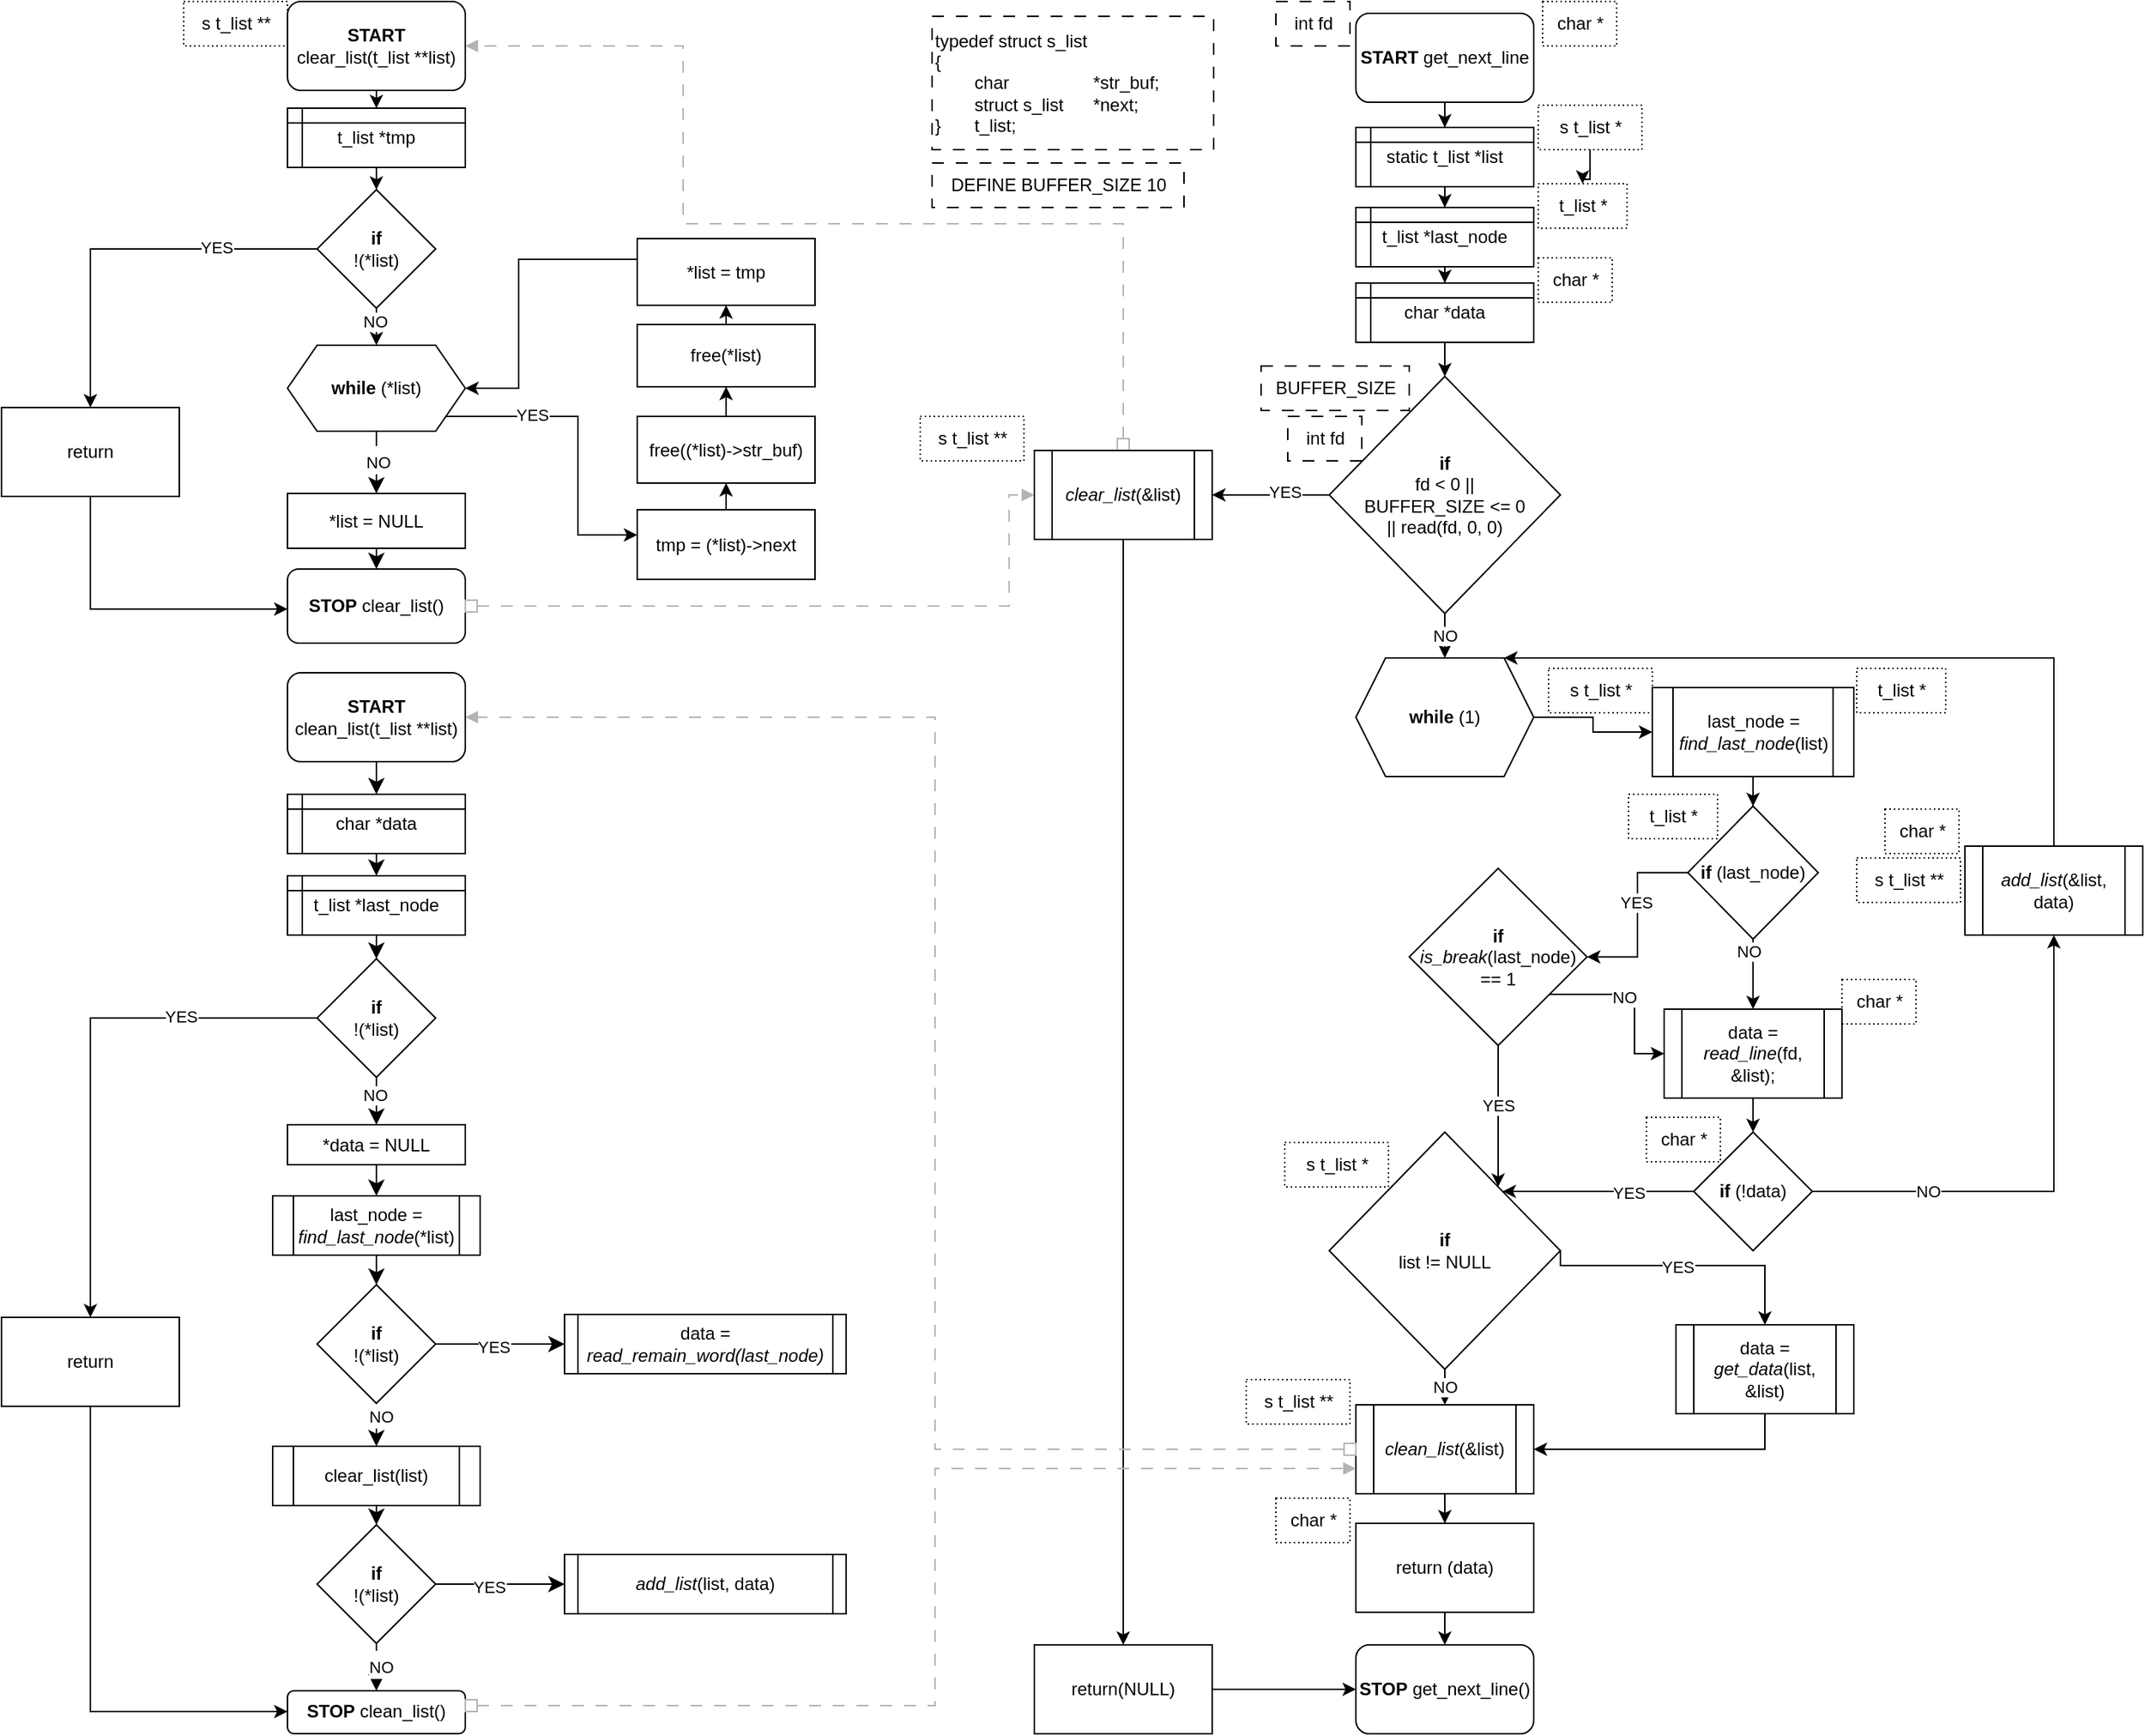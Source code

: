 <mxfile version="22.1.16" type="github">
  <diagram id="C5RBs43oDa-KdzZeNtuy" name="Page-1">
    <mxGraphModel dx="1547" dy="957" grid="1" gridSize="10" guides="1" tooltips="1" connect="1" arrows="1" fold="1" page="1" pageScale="1" pageWidth="827" pageHeight="1169" math="0" shadow="0">
      <root>
        <mxCell id="WIyWlLk6GJQsqaUBKTNV-0" />
        <mxCell id="WIyWlLk6GJQsqaUBKTNV-1" parent="WIyWlLk6GJQsqaUBKTNV-0" />
        <mxCell id="hBUY9OWEQW0w1tbR3MpV-15" style="edgeStyle=orthogonalEdgeStyle;rounded=0;orthogonalLoop=1;jettySize=auto;html=1;" parent="WIyWlLk6GJQsqaUBKTNV-1" source="hBUY9OWEQW0w1tbR3MpV-0" target="hBUY9OWEQW0w1tbR3MpV-2" edge="1">
          <mxGeometry relative="1" as="geometry" />
        </mxCell>
        <mxCell id="hBUY9OWEQW0w1tbR3MpV-0" value="&lt;b&gt;START&lt;/b&gt; get_next_line" style="rounded=1;whiteSpace=wrap;html=1;" parent="WIyWlLk6GJQsqaUBKTNV-1" vertex="1">
          <mxGeometry x="294" y="8" width="120" height="60" as="geometry" />
        </mxCell>
        <mxCell id="hBUY9OWEQW0w1tbR3MpV-1" value="int fd" style="text;html=1;align=center;verticalAlign=middle;resizable=0;points=[];autosize=1;strokeColor=default;fillColor=none;dashed=1;dashPattern=8 8;" parent="WIyWlLk6GJQsqaUBKTNV-1" vertex="1">
          <mxGeometry x="240" width="50" height="30" as="geometry" />
        </mxCell>
        <mxCell id="hBUY9OWEQW0w1tbR3MpV-16" style="edgeStyle=orthogonalEdgeStyle;rounded=0;orthogonalLoop=1;jettySize=auto;html=1;entryX=0.5;entryY=0;entryDx=0;entryDy=0;" parent="WIyWlLk6GJQsqaUBKTNV-1" source="hBUY9OWEQW0w1tbR3MpV-2" target="hBUY9OWEQW0w1tbR3MpV-3" edge="1">
          <mxGeometry relative="1" as="geometry" />
        </mxCell>
        <mxCell id="hBUY9OWEQW0w1tbR3MpV-2" value="static t_list *list" style="shape=internalStorage;whiteSpace=wrap;html=1;backgroundOutline=1;dx=10;dy=10;" parent="WIyWlLk6GJQsqaUBKTNV-1" vertex="1">
          <mxGeometry x="294" y="85" width="120" height="40" as="geometry" />
        </mxCell>
        <mxCell id="hBUY9OWEQW0w1tbR3MpV-17" style="edgeStyle=orthogonalEdgeStyle;rounded=0;orthogonalLoop=1;jettySize=auto;html=1;entryX=0.5;entryY=0;entryDx=0;entryDy=0;" parent="WIyWlLk6GJQsqaUBKTNV-1" source="hBUY9OWEQW0w1tbR3MpV-3" target="hBUY9OWEQW0w1tbR3MpV-4" edge="1">
          <mxGeometry relative="1" as="geometry" />
        </mxCell>
        <mxCell id="hBUY9OWEQW0w1tbR3MpV-3" value="t_list *last_node" style="shape=internalStorage;whiteSpace=wrap;html=1;backgroundOutline=1;dx=10;dy=10;" parent="WIyWlLk6GJQsqaUBKTNV-1" vertex="1">
          <mxGeometry x="294" y="139" width="120" height="40" as="geometry" />
        </mxCell>
        <mxCell id="hBUY9OWEQW0w1tbR3MpV-18" style="edgeStyle=orthogonalEdgeStyle;rounded=0;orthogonalLoop=1;jettySize=auto;html=1;entryX=0.5;entryY=0;entryDx=0;entryDy=0;" parent="WIyWlLk6GJQsqaUBKTNV-1" source="hBUY9OWEQW0w1tbR3MpV-4" target="hBUY9OWEQW0w1tbR3MpV-5" edge="1">
          <mxGeometry relative="1" as="geometry" />
        </mxCell>
        <mxCell id="hBUY9OWEQW0w1tbR3MpV-4" value="char *data" style="shape=internalStorage;whiteSpace=wrap;html=1;backgroundOutline=1;dx=10;dy=10;" parent="WIyWlLk6GJQsqaUBKTNV-1" vertex="1">
          <mxGeometry x="294" y="190" width="120" height="40" as="geometry" />
        </mxCell>
        <mxCell id="hBUY9OWEQW0w1tbR3MpV-8" value="" style="edgeStyle=orthogonalEdgeStyle;rounded=0;orthogonalLoop=1;jettySize=auto;html=1;" parent="WIyWlLk6GJQsqaUBKTNV-1" source="hBUY9OWEQW0w1tbR3MpV-5" target="hBUY9OWEQW0w1tbR3MpV-9" edge="1">
          <mxGeometry relative="1" as="geometry">
            <mxPoint x="178" y="333" as="targetPoint" />
          </mxGeometry>
        </mxCell>
        <mxCell id="hBUY9OWEQW0w1tbR3MpV-22" value="YES" style="edgeLabel;html=1;align=center;verticalAlign=middle;resizable=0;points=[];" parent="hBUY9OWEQW0w1tbR3MpV-8" vertex="1" connectable="0">
          <mxGeometry x="-0.226" y="-2" relative="1" as="geometry">
            <mxPoint as="offset" />
          </mxGeometry>
        </mxCell>
        <mxCell id="hBUY9OWEQW0w1tbR3MpV-20" value="NO" style="edgeStyle=orthogonalEdgeStyle;rounded=0;orthogonalLoop=1;jettySize=auto;html=1;" parent="WIyWlLk6GJQsqaUBKTNV-1" source="hBUY9OWEQW0w1tbR3MpV-5" target="hBUY9OWEQW0w1tbR3MpV-19" edge="1">
          <mxGeometry relative="1" as="geometry" />
        </mxCell>
        <mxCell id="hBUY9OWEQW0w1tbR3MpV-5" value="&lt;b&gt;if&lt;/b&gt;&lt;br&gt;fd &amp;lt; 0 || &lt;br&gt;BUFFER_SIZE &amp;lt;= 0 &lt;br&gt;|| read(fd, 0, 0)" style="rhombus;whiteSpace=wrap;html=1;" parent="WIyWlLk6GJQsqaUBKTNV-1" vertex="1">
          <mxGeometry x="276" y="253" width="156" height="160" as="geometry" />
        </mxCell>
        <mxCell id="hBUY9OWEQW0w1tbR3MpV-6" value="char *" style="text;html=1;align=center;verticalAlign=middle;resizable=0;points=[];autosize=1;strokeColor=default;fillColor=none;dashed=1;dashPattern=1 2;" parent="WIyWlLk6GJQsqaUBKTNV-1" vertex="1">
          <mxGeometry x="420" width="50" height="30" as="geometry" />
        </mxCell>
        <mxCell id="hBUY9OWEQW0w1tbR3MpV-12" value="" style="edgeStyle=orthogonalEdgeStyle;rounded=0;orthogonalLoop=1;jettySize=auto;html=1;" parent="WIyWlLk6GJQsqaUBKTNV-1" source="hBUY9OWEQW0w1tbR3MpV-9" target="hBUY9OWEQW0w1tbR3MpV-11" edge="1">
          <mxGeometry relative="1" as="geometry" />
        </mxCell>
        <mxCell id="hBUY9OWEQW0w1tbR3MpV-86" style="edgeStyle=orthogonalEdgeStyle;rounded=0;orthogonalLoop=1;jettySize=auto;html=1;dashed=1;dashPattern=8 8;strokeColor=#B3B3B3;endArrow=block;endFill=1;startArrow=box;startFill=0;" parent="WIyWlLk6GJQsqaUBKTNV-1" source="hBUY9OWEQW0w1tbR3MpV-9" target="hBUY9OWEQW0w1tbR3MpV-85" edge="1">
          <mxGeometry relative="1" as="geometry">
            <Array as="points">
              <mxPoint x="137" y="150" />
              <mxPoint x="-160" y="150" />
              <mxPoint x="-160" y="30" />
            </Array>
          </mxGeometry>
        </mxCell>
        <mxCell id="hBUY9OWEQW0w1tbR3MpV-9" value="&lt;i&gt;clear_list&lt;/i&gt;(&amp;amp;list)" style="shape=process;whiteSpace=wrap;html=1;backgroundOutline=1;" parent="WIyWlLk6GJQsqaUBKTNV-1" vertex="1">
          <mxGeometry x="77" y="303" width="120" height="60" as="geometry" />
        </mxCell>
        <mxCell id="hBUY9OWEQW0w1tbR3MpV-47" style="edgeStyle=orthogonalEdgeStyle;rounded=0;orthogonalLoop=1;jettySize=auto;html=1;" parent="WIyWlLk6GJQsqaUBKTNV-1" source="hBUY9OWEQW0w1tbR3MpV-11" target="hBUY9OWEQW0w1tbR3MpV-13" edge="1">
          <mxGeometry relative="1" as="geometry" />
        </mxCell>
        <mxCell id="hBUY9OWEQW0w1tbR3MpV-11" value="return(NULL)" style="whiteSpace=wrap;html=1;" parent="WIyWlLk6GJQsqaUBKTNV-1" vertex="1">
          <mxGeometry x="77" y="1109" width="120" height="60" as="geometry" />
        </mxCell>
        <mxCell id="hBUY9OWEQW0w1tbR3MpV-13" value="&lt;b&gt;STOP&lt;/b&gt; get_next_line()" style="rounded=1;whiteSpace=wrap;html=1;" parent="WIyWlLk6GJQsqaUBKTNV-1" vertex="1">
          <mxGeometry x="294" y="1109" width="120" height="60" as="geometry" />
        </mxCell>
        <mxCell id="hBUY9OWEQW0w1tbR3MpV-43" value="" style="edgeStyle=orthogonalEdgeStyle;rounded=0;orthogonalLoop=1;jettySize=auto;html=1;exitX=1;exitY=0.5;exitDx=0;exitDy=0;" parent="WIyWlLk6GJQsqaUBKTNV-1" source="hBUY9OWEQW0w1tbR3MpV-19" target="hBUY9OWEQW0w1tbR3MpV-42" edge="1">
          <mxGeometry relative="1" as="geometry">
            <mxPoint x="414" y="463" as="sourcePoint" />
          </mxGeometry>
        </mxCell>
        <mxCell id="hBUY9OWEQW0w1tbR3MpV-19" value="&lt;b&gt;while&lt;/b&gt; (1)" style="shape=hexagon;perimeter=hexagonPerimeter2;whiteSpace=wrap;html=1;fixedSize=1;" parent="WIyWlLk6GJQsqaUBKTNV-1" vertex="1">
          <mxGeometry x="294" y="443" width="120" height="80" as="geometry" />
        </mxCell>
        <mxCell id="hBUY9OWEQW0w1tbR3MpV-28" value="NO" style="edgeStyle=orthogonalEdgeStyle;rounded=0;orthogonalLoop=1;jettySize=auto;html=1;" parent="WIyWlLk6GJQsqaUBKTNV-1" source="hBUY9OWEQW0w1tbR3MpV-21" target="hBUY9OWEQW0w1tbR3MpV-27" edge="1">
          <mxGeometry relative="1" as="geometry" />
        </mxCell>
        <mxCell id="hBUY9OWEQW0w1tbR3MpV-39" value="" style="edgeStyle=orthogonalEdgeStyle;rounded=0;orthogonalLoop=1;jettySize=auto;html=1;entryX=0.5;entryY=0;entryDx=0;entryDy=0;exitX=1;exitY=0.5;exitDx=0;exitDy=0;" parent="WIyWlLk6GJQsqaUBKTNV-1" source="hBUY9OWEQW0w1tbR3MpV-21" target="hBUY9OWEQW0w1tbR3MpV-38" edge="1">
          <mxGeometry relative="1" as="geometry">
            <Array as="points">
              <mxPoint x="432" y="853" />
              <mxPoint x="570" y="853" />
            </Array>
          </mxGeometry>
        </mxCell>
        <mxCell id="hBUY9OWEQW0w1tbR3MpV-40" value="YES" style="edgeLabel;html=1;align=center;verticalAlign=middle;resizable=0;points=[];" parent="hBUY9OWEQW0w1tbR3MpV-39" vertex="1" connectable="0">
          <mxGeometry x="-0.061" relative="1" as="geometry">
            <mxPoint y="1" as="offset" />
          </mxGeometry>
        </mxCell>
        <mxCell id="hBUY9OWEQW0w1tbR3MpV-21" value="&lt;b&gt;if&lt;/b&gt;&lt;br&gt;list != NULL" style="rhombus;whiteSpace=wrap;html=1;" parent="WIyWlLk6GJQsqaUBKTNV-1" vertex="1">
          <mxGeometry x="276" y="763" width="156" height="160" as="geometry" />
        </mxCell>
        <mxCell id="hBUY9OWEQW0w1tbR3MpV-68" style="edgeStyle=orthogonalEdgeStyle;rounded=0;orthogonalLoop=1;jettySize=auto;html=1;" parent="WIyWlLk6GJQsqaUBKTNV-1" source="hBUY9OWEQW0w1tbR3MpV-27" target="hBUY9OWEQW0w1tbR3MpV-67" edge="1">
          <mxGeometry relative="1" as="geometry" />
        </mxCell>
        <mxCell id="hBUY9OWEQW0w1tbR3MpV-27" value="&lt;i&gt;clean_list&lt;/i&gt;(&amp;amp;list)" style="shape=process;whiteSpace=wrap;html=1;backgroundOutline=1;" parent="WIyWlLk6GJQsqaUBKTNV-1" vertex="1">
          <mxGeometry x="294" y="947" width="120" height="60" as="geometry" />
        </mxCell>
        <mxCell id="hBUY9OWEQW0w1tbR3MpV-33" value="" style="edgeStyle=orthogonalEdgeStyle;rounded=0;orthogonalLoop=1;jettySize=auto;html=1;" parent="WIyWlLk6GJQsqaUBKTNV-1" source="hBUY9OWEQW0w1tbR3MpV-31" target="hBUY9OWEQW0w1tbR3MpV-32" edge="1">
          <mxGeometry relative="1" as="geometry" />
        </mxCell>
        <mxCell id="hBUY9OWEQW0w1tbR3MpV-31" value="s t_list *" style="text;html=1;align=center;verticalAlign=middle;resizable=0;points=[];autosize=1;strokeColor=default;fillColor=none;dashed=1;dashPattern=1 2;" parent="WIyWlLk6GJQsqaUBKTNV-1" vertex="1">
          <mxGeometry x="417" y="70" width="70" height="30" as="geometry" />
        </mxCell>
        <mxCell id="hBUY9OWEQW0w1tbR3MpV-32" value="t_list *" style="text;html=1;align=center;verticalAlign=middle;resizable=0;points=[];autosize=1;strokeColor=default;fillColor=none;dashed=1;dashPattern=1 2;" parent="WIyWlLk6GJQsqaUBKTNV-1" vertex="1">
          <mxGeometry x="417" y="123" width="60" height="30" as="geometry" />
        </mxCell>
        <mxCell id="hBUY9OWEQW0w1tbR3MpV-34" value="char *" style="text;html=1;align=center;verticalAlign=middle;resizable=0;points=[];autosize=1;strokeColor=default;fillColor=none;dashed=1;dashPattern=1 2;" parent="WIyWlLk6GJQsqaUBKTNV-1" vertex="1">
          <mxGeometry x="417" y="173" width="50" height="30" as="geometry" />
        </mxCell>
        <mxCell id="hBUY9OWEQW0w1tbR3MpV-35" value="&lt;div&gt;typedef struct s_list&lt;/div&gt;&lt;div&gt;&lt;span style=&quot;background-color: initial;&quot;&gt;{&lt;/span&gt;&lt;/div&gt;&lt;div&gt;&lt;span style=&quot;white-space: pre;&quot;&gt;&#x9;&lt;/span&gt;char&lt;span style=&quot;white-space: pre;&quot;&gt;&#x9;&lt;/span&gt;&lt;span style=&quot;white-space: pre;&quot;&gt;&#x9;&lt;/span&gt;&lt;span style=&quot;white-space: pre;&quot;&gt;&#x9;&lt;/span&gt;*str_buf;&lt;span style=&quot;&quot;&gt;&lt;span style=&quot;white-space: pre;&quot;&gt;&amp;nbsp;&amp;nbsp;&amp;nbsp;&amp;nbsp;&lt;/span&gt;&lt;/span&gt;&lt;span style=&quot;&quot;&gt;&lt;/span&gt;&lt;/div&gt;&lt;div&gt;&lt;span style=&quot;&quot;&gt;&lt;span style=&quot;white-space: pre;&quot;&gt;&#x9;&lt;/span&gt;struct s_list&lt;span style=&quot;&quot;&gt;&lt;span style=&quot;white-space: pre;&quot;&gt;&amp;nbsp;&amp;nbsp;&amp;nbsp;&amp;nbsp;&lt;span style=&quot;white-space: pre;&quot;&gt;&#x9;&lt;/span&gt;&lt;/span&gt;&lt;/span&gt;*next;&lt;/span&gt;&lt;/div&gt;&lt;div&gt;}&lt;span style=&quot;white-space: pre;&quot;&gt;&#x9;&lt;/span&gt;t_list;&lt;/div&gt;" style="text;html=1;align=left;verticalAlign=middle;resizable=0;points=[];autosize=1;strokeColor=default;fillColor=none;dashed=1;dashPattern=8 8;" parent="WIyWlLk6GJQsqaUBKTNV-1" vertex="1">
          <mxGeometry x="8" y="10" width="190" height="90" as="geometry" />
        </mxCell>
        <mxCell id="hBUY9OWEQW0w1tbR3MpV-41" style="edgeStyle=orthogonalEdgeStyle;rounded=0;orthogonalLoop=1;jettySize=auto;html=1;entryX=1;entryY=0.5;entryDx=0;entryDy=0;" parent="WIyWlLk6GJQsqaUBKTNV-1" source="hBUY9OWEQW0w1tbR3MpV-38" target="hBUY9OWEQW0w1tbR3MpV-27" edge="1">
          <mxGeometry relative="1" as="geometry">
            <Array as="points">
              <mxPoint x="570" y="977" />
            </Array>
          </mxGeometry>
        </mxCell>
        <mxCell id="hBUY9OWEQW0w1tbR3MpV-38" value="data = &lt;i&gt;get_data&lt;/i&gt;(list, &amp;amp;list)" style="shape=process;whiteSpace=wrap;html=1;backgroundOutline=1;" parent="WIyWlLk6GJQsqaUBKTNV-1" vertex="1">
          <mxGeometry x="510" y="893" width="120" height="60" as="geometry" />
        </mxCell>
        <mxCell id="hBUY9OWEQW0w1tbR3MpV-45" value="" style="edgeStyle=orthogonalEdgeStyle;rounded=0;orthogonalLoop=1;jettySize=auto;html=1;" parent="WIyWlLk6GJQsqaUBKTNV-1" source="hBUY9OWEQW0w1tbR3MpV-42" target="hBUY9OWEQW0w1tbR3MpV-44" edge="1">
          <mxGeometry relative="1" as="geometry" />
        </mxCell>
        <mxCell id="hBUY9OWEQW0w1tbR3MpV-42" value="last_node = &lt;i&gt;find_last_node&lt;/i&gt;(list)" style="shape=process;whiteSpace=wrap;html=1;backgroundOutline=1;" parent="WIyWlLk6GJQsqaUBKTNV-1" vertex="1">
          <mxGeometry x="494" y="463" width="136" height="60" as="geometry" />
        </mxCell>
        <mxCell id="hBUY9OWEQW0w1tbR3MpV-49" value="" style="edgeStyle=orthogonalEdgeStyle;rounded=0;orthogonalLoop=1;jettySize=auto;html=1;" parent="WIyWlLk6GJQsqaUBKTNV-1" source="hBUY9OWEQW0w1tbR3MpV-44" target="hBUY9OWEQW0w1tbR3MpV-48" edge="1">
          <mxGeometry relative="1" as="geometry" />
        </mxCell>
        <mxCell id="hBUY9OWEQW0w1tbR3MpV-50" value="NO" style="edgeLabel;html=1;align=center;verticalAlign=middle;resizable=0;points=[];" parent="hBUY9OWEQW0w1tbR3MpV-49" vertex="1" connectable="0">
          <mxGeometry x="-0.66" y="-3" relative="1" as="geometry">
            <mxPoint as="offset" />
          </mxGeometry>
        </mxCell>
        <mxCell id="hBUY9OWEQW0w1tbR3MpV-52" value="" style="edgeStyle=orthogonalEdgeStyle;rounded=0;orthogonalLoop=1;jettySize=auto;html=1;" parent="WIyWlLk6GJQsqaUBKTNV-1" source="hBUY9OWEQW0w1tbR3MpV-44" target="hBUY9OWEQW0w1tbR3MpV-51" edge="1">
          <mxGeometry relative="1" as="geometry" />
        </mxCell>
        <mxCell id="hBUY9OWEQW0w1tbR3MpV-53" value="YES" style="edgeLabel;html=1;align=center;verticalAlign=middle;resizable=0;points=[];" parent="hBUY9OWEQW0w1tbR3MpV-52" vertex="1" connectable="0">
          <mxGeometry x="-0.15" y="-1" relative="1" as="geometry">
            <mxPoint y="1" as="offset" />
          </mxGeometry>
        </mxCell>
        <mxCell id="hBUY9OWEQW0w1tbR3MpV-44" value="&lt;b&gt;if&lt;/b&gt;&amp;nbsp;(last_node)" style="rhombus;whiteSpace=wrap;html=1;" parent="WIyWlLk6GJQsqaUBKTNV-1" vertex="1">
          <mxGeometry x="518" y="543" width="88" height="89.75" as="geometry" />
        </mxCell>
        <mxCell id="hBUY9OWEQW0w1tbR3MpV-55" value="" style="edgeStyle=orthogonalEdgeStyle;rounded=0;orthogonalLoop=1;jettySize=auto;html=1;" parent="WIyWlLk6GJQsqaUBKTNV-1" source="hBUY9OWEQW0w1tbR3MpV-48" target="hBUY9OWEQW0w1tbR3MpV-54" edge="1">
          <mxGeometry relative="1" as="geometry" />
        </mxCell>
        <mxCell id="hBUY9OWEQW0w1tbR3MpV-48" value="data = &lt;i&gt;read_line&lt;/i&gt;(fd, &amp;amp;list);" style="shape=process;whiteSpace=wrap;html=1;backgroundOutline=1;" parent="WIyWlLk6GJQsqaUBKTNV-1" vertex="1">
          <mxGeometry x="502" y="680" width="120" height="60" as="geometry" />
        </mxCell>
        <mxCell id="hBUY9OWEQW0w1tbR3MpV-61" style="edgeStyle=orthogonalEdgeStyle;rounded=0;orthogonalLoop=1;jettySize=auto;html=1;entryX=0;entryY=0.5;entryDx=0;entryDy=0;" parent="WIyWlLk6GJQsqaUBKTNV-1" source="hBUY9OWEQW0w1tbR3MpV-51" target="hBUY9OWEQW0w1tbR3MpV-48" edge="1">
          <mxGeometry relative="1" as="geometry">
            <Array as="points">
              <mxPoint x="482" y="670" />
              <mxPoint x="482" y="710" />
            </Array>
          </mxGeometry>
        </mxCell>
        <mxCell id="hBUY9OWEQW0w1tbR3MpV-62" value="NO" style="edgeLabel;html=1;align=center;verticalAlign=middle;resizable=0;points=[];" parent="hBUY9OWEQW0w1tbR3MpV-61" vertex="1" connectable="0">
          <mxGeometry x="-0.136" y="-1" relative="1" as="geometry">
            <mxPoint y="1" as="offset" />
          </mxGeometry>
        </mxCell>
        <mxCell id="hBUY9OWEQW0w1tbR3MpV-51" value="&lt;b&gt;if&lt;/b&gt;&lt;br&gt;&lt;i&gt;is_break&lt;/i&gt;(last_node) == 1" style="rhombus;whiteSpace=wrap;html=1;" parent="WIyWlLk6GJQsqaUBKTNV-1" vertex="1">
          <mxGeometry x="330" y="585" width="120" height="119.5" as="geometry" />
        </mxCell>
        <mxCell id="hBUY9OWEQW0w1tbR3MpV-64" value="" style="edgeStyle=orthogonalEdgeStyle;rounded=0;orthogonalLoop=1;jettySize=auto;html=1;" parent="WIyWlLk6GJQsqaUBKTNV-1" source="hBUY9OWEQW0w1tbR3MpV-54" target="hBUY9OWEQW0w1tbR3MpV-63" edge="1">
          <mxGeometry relative="1" as="geometry" />
        </mxCell>
        <mxCell id="hBUY9OWEQW0w1tbR3MpV-71" value="NO" style="edgeLabel;html=1;align=center;verticalAlign=middle;resizable=0;points=[];" parent="hBUY9OWEQW0w1tbR3MpV-64" vertex="1" connectable="0">
          <mxGeometry x="-0.537" y="1" relative="1" as="geometry">
            <mxPoint y="1" as="offset" />
          </mxGeometry>
        </mxCell>
        <mxCell id="hBUY9OWEQW0w1tbR3MpV-54" value="&lt;b&gt;if&lt;/b&gt;&amp;nbsp;(!data)" style="rhombus;whiteSpace=wrap;html=1;" parent="WIyWlLk6GJQsqaUBKTNV-1" vertex="1">
          <mxGeometry x="522" y="763" width="80" height="80" as="geometry" />
        </mxCell>
        <mxCell id="hBUY9OWEQW0w1tbR3MpV-57" style="edgeStyle=orthogonalEdgeStyle;rounded=0;orthogonalLoop=1;jettySize=auto;html=1;entryX=1;entryY=0;entryDx=0;entryDy=0;" parent="WIyWlLk6GJQsqaUBKTNV-1" source="hBUY9OWEQW0w1tbR3MpV-54" target="hBUY9OWEQW0w1tbR3MpV-21" edge="1">
          <mxGeometry relative="1" as="geometry">
            <mxPoint x="383.952" y="814.52" as="targetPoint" />
          </mxGeometry>
        </mxCell>
        <mxCell id="hBUY9OWEQW0w1tbR3MpV-58" value="YES" style="edgeLabel;html=1;align=center;verticalAlign=middle;resizable=0;points=[];" parent="hBUY9OWEQW0w1tbR3MpV-57" vertex="1" connectable="0">
          <mxGeometry x="-0.319" y="1" relative="1" as="geometry">
            <mxPoint as="offset" />
          </mxGeometry>
        </mxCell>
        <mxCell id="hBUY9OWEQW0w1tbR3MpV-59" style="edgeStyle=orthogonalEdgeStyle;rounded=0;orthogonalLoop=1;jettySize=auto;html=1;" parent="WIyWlLk6GJQsqaUBKTNV-1" source="hBUY9OWEQW0w1tbR3MpV-51" target="hBUY9OWEQW0w1tbR3MpV-21" edge="1">
          <mxGeometry relative="1" as="geometry">
            <mxPoint x="380" y="809.667" as="targetPoint" />
            <Array as="points">
              <mxPoint x="380" y="660" />
              <mxPoint x="380" y="660" />
            </Array>
          </mxGeometry>
        </mxCell>
        <mxCell id="hBUY9OWEQW0w1tbR3MpV-60" value="YES" style="edgeLabel;html=1;align=center;verticalAlign=middle;resizable=0;points=[];" parent="hBUY9OWEQW0w1tbR3MpV-59" vertex="1" connectable="0">
          <mxGeometry x="-0.164" relative="1" as="geometry">
            <mxPoint as="offset" />
          </mxGeometry>
        </mxCell>
        <mxCell id="hBUY9OWEQW0w1tbR3MpV-65" style="edgeStyle=orthogonalEdgeStyle;rounded=0;orthogonalLoop=1;jettySize=auto;html=1;" parent="WIyWlLk6GJQsqaUBKTNV-1" target="hBUY9OWEQW0w1tbR3MpV-19" edge="1">
          <mxGeometry relative="1" as="geometry">
            <mxPoint x="765" y="570" as="sourcePoint" />
            <mxPoint x="399" y="443" as="targetPoint" />
            <Array as="points">
              <mxPoint x="765" y="443" />
            </Array>
          </mxGeometry>
        </mxCell>
        <mxCell id="hBUY9OWEQW0w1tbR3MpV-63" value="&lt;i&gt;add_list&lt;/i&gt;(&amp;amp;list, data)" style="shape=process;whiteSpace=wrap;html=1;backgroundOutline=1;" parent="WIyWlLk6GJQsqaUBKTNV-1" vertex="1">
          <mxGeometry x="705" y="570" width="120" height="60" as="geometry" />
        </mxCell>
        <mxCell id="hBUY9OWEQW0w1tbR3MpV-66" value="DEFINE BUFFER_SIZE 10" style="text;html=1;align=center;verticalAlign=middle;resizable=0;points=[];autosize=1;strokeColor=default;fillColor=none;dashed=1;dashPattern=8 8;" parent="WIyWlLk6GJQsqaUBKTNV-1" vertex="1">
          <mxGeometry x="8" y="109" width="170" height="30" as="geometry" />
        </mxCell>
        <mxCell id="hBUY9OWEQW0w1tbR3MpV-70" style="edgeStyle=orthogonalEdgeStyle;rounded=0;orthogonalLoop=1;jettySize=auto;html=1;entryX=0.5;entryY=0;entryDx=0;entryDy=0;" parent="WIyWlLk6GJQsqaUBKTNV-1" source="hBUY9OWEQW0w1tbR3MpV-67" target="hBUY9OWEQW0w1tbR3MpV-13" edge="1">
          <mxGeometry relative="1" as="geometry" />
        </mxCell>
        <mxCell id="hBUY9OWEQW0w1tbR3MpV-67" value="return (data)" style="rounded=0;whiteSpace=wrap;html=1;" parent="WIyWlLk6GJQsqaUBKTNV-1" vertex="1">
          <mxGeometry x="294" y="1027" width="120" height="60" as="geometry" />
        </mxCell>
        <mxCell id="hBUY9OWEQW0w1tbR3MpV-72" value="s t_list **" style="text;html=1;align=center;verticalAlign=middle;resizable=0;points=[];autosize=1;strokeColor=default;fillColor=none;dashed=1;dashPattern=1 2;" parent="WIyWlLk6GJQsqaUBKTNV-1" vertex="1">
          <mxGeometry y="280" width="70" height="30" as="geometry" />
        </mxCell>
        <mxCell id="hBUY9OWEQW0w1tbR3MpV-73" value="int fd" style="text;html=1;align=center;verticalAlign=middle;resizable=0;points=[];autosize=1;strokeColor=default;fillColor=none;dashed=1;dashPattern=8 8;" parent="WIyWlLk6GJQsqaUBKTNV-1" vertex="1">
          <mxGeometry x="248" y="280" width="50" height="30" as="geometry" />
        </mxCell>
        <mxCell id="hBUY9OWEQW0w1tbR3MpV-74" value="BUFFER_SIZE" style="text;html=1;align=center;verticalAlign=middle;resizable=0;points=[];autosize=1;strokeColor=default;fillColor=none;dashed=1;dashPattern=8 8;" parent="WIyWlLk6GJQsqaUBKTNV-1" vertex="1">
          <mxGeometry x="230" y="246" width="100" height="30" as="geometry" />
        </mxCell>
        <mxCell id="hBUY9OWEQW0w1tbR3MpV-75" value="s t_list **" style="text;html=1;align=center;verticalAlign=middle;resizable=0;points=[];autosize=1;strokeColor=default;fillColor=none;dashed=1;dashPattern=1 2;" parent="WIyWlLk6GJQsqaUBKTNV-1" vertex="1">
          <mxGeometry x="220" y="930" width="70" height="30" as="geometry" />
        </mxCell>
        <mxCell id="hBUY9OWEQW0w1tbR3MpV-76" value="char *" style="text;html=1;align=center;verticalAlign=middle;resizable=0;points=[];autosize=1;strokeColor=default;fillColor=none;dashed=1;dashPattern=1 2;" parent="WIyWlLk6GJQsqaUBKTNV-1" vertex="1">
          <mxGeometry x="240" y="1010" width="50" height="30" as="geometry" />
        </mxCell>
        <mxCell id="hBUY9OWEQW0w1tbR3MpV-77" value="s t_list *" style="text;html=1;align=center;verticalAlign=middle;resizable=0;points=[];autosize=1;strokeColor=default;fillColor=none;dashed=1;dashPattern=1 2;" parent="WIyWlLk6GJQsqaUBKTNV-1" vertex="1">
          <mxGeometry x="246" y="770" width="70" height="30" as="geometry" />
        </mxCell>
        <mxCell id="hBUY9OWEQW0w1tbR3MpV-78" value="s t_list *" style="text;html=1;align=center;verticalAlign=middle;resizable=0;points=[];autosize=1;strokeColor=default;fillColor=none;dashed=1;dashPattern=1 2;" parent="WIyWlLk6GJQsqaUBKTNV-1" vertex="1">
          <mxGeometry x="424" y="450" width="70" height="30" as="geometry" />
        </mxCell>
        <mxCell id="hBUY9OWEQW0w1tbR3MpV-79" value="t_list *" style="text;html=1;align=center;verticalAlign=middle;resizable=0;points=[];autosize=1;strokeColor=default;fillColor=none;dashed=1;dashPattern=1 2;" parent="WIyWlLk6GJQsqaUBKTNV-1" vertex="1">
          <mxGeometry x="632" y="450" width="60" height="30" as="geometry" />
        </mxCell>
        <mxCell id="hBUY9OWEQW0w1tbR3MpV-80" value="t_list *" style="text;html=1;align=center;verticalAlign=middle;resizable=0;points=[];autosize=1;strokeColor=default;fillColor=none;dashed=1;dashPattern=1 2;" parent="WIyWlLk6GJQsqaUBKTNV-1" vertex="1">
          <mxGeometry x="478" y="535" width="60" height="30" as="geometry" />
        </mxCell>
        <mxCell id="hBUY9OWEQW0w1tbR3MpV-81" value="char *" style="text;html=1;align=center;verticalAlign=middle;resizable=0;points=[];autosize=1;strokeColor=default;fillColor=none;dashed=1;dashPattern=1 2;" parent="WIyWlLk6GJQsqaUBKTNV-1" vertex="1">
          <mxGeometry x="490" y="753" width="50" height="30" as="geometry" />
        </mxCell>
        <mxCell id="hBUY9OWEQW0w1tbR3MpV-82" value="char *" style="text;html=1;align=center;verticalAlign=middle;resizable=0;points=[];autosize=1;strokeColor=default;fillColor=none;dashed=1;dashPattern=1 2;" parent="WIyWlLk6GJQsqaUBKTNV-1" vertex="1">
          <mxGeometry x="622" y="660" width="50" height="30" as="geometry" />
        </mxCell>
        <mxCell id="hBUY9OWEQW0w1tbR3MpV-83" value="char *" style="text;html=1;align=center;verticalAlign=middle;resizable=0;points=[];autosize=1;strokeColor=default;fillColor=none;dashed=1;dashPattern=1 2;" parent="WIyWlLk6GJQsqaUBKTNV-1" vertex="1">
          <mxGeometry x="651" y="545" width="50" height="30" as="geometry" />
        </mxCell>
        <mxCell id="hBUY9OWEQW0w1tbR3MpV-84" value="s t_list **" style="text;html=1;align=center;verticalAlign=middle;resizable=0;points=[];autosize=1;strokeColor=default;fillColor=none;dashed=1;dashPattern=1 2;" parent="WIyWlLk6GJQsqaUBKTNV-1" vertex="1">
          <mxGeometry x="632" y="578" width="70" height="30" as="geometry" />
        </mxCell>
        <mxCell id="hBUY9OWEQW0w1tbR3MpV-89" style="edgeStyle=orthogonalEdgeStyle;rounded=0;orthogonalLoop=1;jettySize=auto;html=1;" parent="WIyWlLk6GJQsqaUBKTNV-1" source="hBUY9OWEQW0w1tbR3MpV-85" target="hBUY9OWEQW0w1tbR3MpV-88" edge="1">
          <mxGeometry relative="1" as="geometry" />
        </mxCell>
        <mxCell id="hBUY9OWEQW0w1tbR3MpV-85" value="&lt;b&gt;START&lt;/b&gt; clear_list(t_list **list)" style="rounded=1;whiteSpace=wrap;html=1;" parent="WIyWlLk6GJQsqaUBKTNV-1" vertex="1">
          <mxGeometry x="-427" width="120" height="60" as="geometry" />
        </mxCell>
        <mxCell id="hBUY9OWEQW0w1tbR3MpV-87" value="s t_list **" style="text;html=1;align=center;verticalAlign=middle;resizable=0;points=[];autosize=1;strokeColor=default;fillColor=none;dashed=1;dashPattern=1 2;" parent="WIyWlLk6GJQsqaUBKTNV-1" vertex="1">
          <mxGeometry x="-497" width="70" height="30" as="geometry" />
        </mxCell>
        <mxCell id="hBUY9OWEQW0w1tbR3MpV-97" style="edgeStyle=orthogonalEdgeStyle;rounded=0;orthogonalLoop=1;jettySize=auto;html=1;" parent="WIyWlLk6GJQsqaUBKTNV-1" source="hBUY9OWEQW0w1tbR3MpV-88" target="hBUY9OWEQW0w1tbR3MpV-90" edge="1">
          <mxGeometry relative="1" as="geometry" />
        </mxCell>
        <mxCell id="hBUY9OWEQW0w1tbR3MpV-88" value="t_list *tmp" style="shape=internalStorage;whiteSpace=wrap;html=1;backgroundOutline=1;dx=10;dy=10;" parent="WIyWlLk6GJQsqaUBKTNV-1" vertex="1">
          <mxGeometry x="-427" y="72" width="120" height="40" as="geometry" />
        </mxCell>
        <mxCell id="hBUY9OWEQW0w1tbR3MpV-92" style="edgeStyle=orthogonalEdgeStyle;rounded=0;orthogonalLoop=1;jettySize=auto;html=1;" parent="WIyWlLk6GJQsqaUBKTNV-1" source="hBUY9OWEQW0w1tbR3MpV-90" target="hBUY9OWEQW0w1tbR3MpV-93" edge="1">
          <mxGeometry relative="1" as="geometry">
            <mxPoint x="-527" y="169" as="targetPoint" />
          </mxGeometry>
        </mxCell>
        <mxCell id="hBUY9OWEQW0w1tbR3MpV-96" value="YES" style="edgeLabel;html=1;align=center;verticalAlign=middle;resizable=0;points=[];" parent="hBUY9OWEQW0w1tbR3MpV-92" vertex="1" connectable="0">
          <mxGeometry x="-0.478" y="-1" relative="1" as="geometry">
            <mxPoint as="offset" />
          </mxGeometry>
        </mxCell>
        <mxCell id="hBUY9OWEQW0w1tbR3MpV-99" style="edgeStyle=orthogonalEdgeStyle;rounded=0;orthogonalLoop=1;jettySize=auto;html=1;" parent="WIyWlLk6GJQsqaUBKTNV-1" source="hBUY9OWEQW0w1tbR3MpV-90" target="hBUY9OWEQW0w1tbR3MpV-98" edge="1">
          <mxGeometry relative="1" as="geometry" />
        </mxCell>
        <mxCell id="hBUY9OWEQW0w1tbR3MpV-115" value="NO" style="edgeLabel;html=1;align=center;verticalAlign=middle;resizable=0;points=[];" parent="hBUY9OWEQW0w1tbR3MpV-99" vertex="1" connectable="0">
          <mxGeometry x="0.415" y="-1" relative="1" as="geometry">
            <mxPoint as="offset" />
          </mxGeometry>
        </mxCell>
        <mxCell id="hBUY9OWEQW0w1tbR3MpV-90" value="&lt;b&gt;if&lt;/b&gt;&lt;br&gt;!(*list)" style="rhombus;whiteSpace=wrap;html=1;" parent="WIyWlLk6GJQsqaUBKTNV-1" vertex="1">
          <mxGeometry x="-407" y="127" width="80" height="80" as="geometry" />
        </mxCell>
        <mxCell id="hBUY9OWEQW0w1tbR3MpV-91" value="&lt;b&gt;STOP&lt;/b&gt;&amp;nbsp;clear_list()" style="rounded=1;whiteSpace=wrap;html=1;" parent="WIyWlLk6GJQsqaUBKTNV-1" vertex="1">
          <mxGeometry x="-427" y="383" width="120" height="50" as="geometry" />
        </mxCell>
        <mxCell id="hBUY9OWEQW0w1tbR3MpV-94" style="edgeStyle=orthogonalEdgeStyle;rounded=0;orthogonalLoop=1;jettySize=auto;html=1;" parent="WIyWlLk6GJQsqaUBKTNV-1" target="hBUY9OWEQW0w1tbR3MpV-91" edge="1">
          <mxGeometry relative="1" as="geometry">
            <mxPoint x="-560" y="306" as="sourcePoint" />
            <mxPoint x="-440" y="514" as="targetPoint" />
            <Array as="points">
              <mxPoint x="-560" y="410" />
            </Array>
          </mxGeometry>
        </mxCell>
        <mxCell id="hBUY9OWEQW0w1tbR3MpV-93" value="return" style="rounded=0;whiteSpace=wrap;html=1;" parent="WIyWlLk6GJQsqaUBKTNV-1" vertex="1">
          <mxGeometry x="-620" y="274" width="120" height="60" as="geometry" />
        </mxCell>
        <mxCell id="hBUY9OWEQW0w1tbR3MpV-95" style="edgeStyle=orthogonalEdgeStyle;rounded=0;orthogonalLoop=1;jettySize=auto;html=1;dashed=1;dashPattern=8 8;strokeColor=#B3B3B3;endArrow=block;endFill=1;startArrow=box;startFill=0;entryX=0;entryY=0.5;entryDx=0;entryDy=0;" parent="WIyWlLk6GJQsqaUBKTNV-1" source="hBUY9OWEQW0w1tbR3MpV-91" target="hBUY9OWEQW0w1tbR3MpV-9" edge="1">
          <mxGeometry relative="1" as="geometry">
            <mxPoint x="-307" y="479" as="sourcePoint" />
            <mxPoint x="77" y="319" as="targetPoint" />
            <Array as="points">
              <mxPoint x="60" y="408" />
              <mxPoint x="60" y="333" />
            </Array>
          </mxGeometry>
        </mxCell>
        <mxCell id="hBUY9OWEQW0w1tbR3MpV-106" value="" style="edgeStyle=orthogonalEdgeStyle;rounded=0;orthogonalLoop=1;jettySize=auto;html=1;" parent="WIyWlLk6GJQsqaUBKTNV-1" source="hBUY9OWEQW0w1tbR3MpV-98" target="hBUY9OWEQW0w1tbR3MpV-105" edge="1">
          <mxGeometry relative="1" as="geometry">
            <Array as="points">
              <mxPoint x="-231" y="280" />
              <mxPoint x="-231" y="360" />
            </Array>
            <mxPoint x="-367" y="264" as="sourcePoint" />
            <mxPoint x="-191" y="341" as="targetPoint" />
          </mxGeometry>
        </mxCell>
        <mxCell id="hBUY9OWEQW0w1tbR3MpV-107" value="YES" style="edgeLabel;html=1;align=center;verticalAlign=middle;resizable=0;points=[];" parent="hBUY9OWEQW0w1tbR3MpV-106" vertex="1" connectable="0">
          <mxGeometry x="-0.444" y="2" relative="1" as="geometry">
            <mxPoint y="1" as="offset" />
          </mxGeometry>
        </mxCell>
        <mxCell id="8XKk1QwSlwQ8x120zKjb-39" style="edgeStyle=none;curved=1;rounded=0;orthogonalLoop=1;jettySize=auto;html=1;fontSize=12;startSize=8;endSize=8;" edge="1" parent="WIyWlLk6GJQsqaUBKTNV-1" source="hBUY9OWEQW0w1tbR3MpV-98" target="hBUY9OWEQW0w1tbR3MpV-100">
          <mxGeometry relative="1" as="geometry" />
        </mxCell>
        <mxCell id="8XKk1QwSlwQ8x120zKjb-40" value="&lt;font style=&quot;font-size: 11px;&quot;&gt;NO&lt;/font&gt;" style="edgeLabel;html=1;align=center;verticalAlign=middle;resizable=0;points=[];fontSize=16;" vertex="1" connectable="0" parent="8XKk1QwSlwQ8x120zKjb-39">
          <mxGeometry x="-0.103" y="1" relative="1" as="geometry">
            <mxPoint as="offset" />
          </mxGeometry>
        </mxCell>
        <mxCell id="hBUY9OWEQW0w1tbR3MpV-98" value="&lt;b&gt;while&lt;/b&gt;&amp;nbsp;(*list)" style="shape=hexagon;perimeter=hexagonPerimeter2;whiteSpace=wrap;html=1;fixedSize=1;" parent="WIyWlLk6GJQsqaUBKTNV-1" vertex="1">
          <mxGeometry x="-427" y="232" width="120" height="58" as="geometry" />
        </mxCell>
        <mxCell id="8XKk1QwSlwQ8x120zKjb-41" style="edgeStyle=none;curved=1;rounded=0;orthogonalLoop=1;jettySize=auto;html=1;fontSize=12;startSize=8;endSize=8;" edge="1" parent="WIyWlLk6GJQsqaUBKTNV-1" source="hBUY9OWEQW0w1tbR3MpV-100" target="hBUY9OWEQW0w1tbR3MpV-91">
          <mxGeometry relative="1" as="geometry" />
        </mxCell>
        <mxCell id="hBUY9OWEQW0w1tbR3MpV-100" value="*list = NULL" style="rounded=0;whiteSpace=wrap;html=1;" parent="WIyWlLk6GJQsqaUBKTNV-1" vertex="1">
          <mxGeometry x="-427" y="332" width="120" height="37" as="geometry" />
        </mxCell>
        <mxCell id="hBUY9OWEQW0w1tbR3MpV-109" value="" style="edgeStyle=orthogonalEdgeStyle;rounded=0;orthogonalLoop=1;jettySize=auto;html=1;" parent="WIyWlLk6GJQsqaUBKTNV-1" source="hBUY9OWEQW0w1tbR3MpV-105" target="hBUY9OWEQW0w1tbR3MpV-108" edge="1">
          <mxGeometry relative="1" as="geometry" />
        </mxCell>
        <mxCell id="hBUY9OWEQW0w1tbR3MpV-105" value="tmp = (*list)-&amp;gt;next" style="whiteSpace=wrap;html=1;" parent="WIyWlLk6GJQsqaUBKTNV-1" vertex="1">
          <mxGeometry x="-191" y="343" width="120" height="47" as="geometry" />
        </mxCell>
        <mxCell id="hBUY9OWEQW0w1tbR3MpV-111" value="" style="edgeStyle=orthogonalEdgeStyle;rounded=0;orthogonalLoop=1;jettySize=auto;html=1;" parent="WIyWlLk6GJQsqaUBKTNV-1" source="hBUY9OWEQW0w1tbR3MpV-108" target="hBUY9OWEQW0w1tbR3MpV-110" edge="1">
          <mxGeometry relative="1" as="geometry" />
        </mxCell>
        <mxCell id="hBUY9OWEQW0w1tbR3MpV-108" value="free((*list)-&amp;gt;str_buf)" style="whiteSpace=wrap;html=1;" parent="WIyWlLk6GJQsqaUBKTNV-1" vertex="1">
          <mxGeometry x="-191" y="280" width="120" height="45" as="geometry" />
        </mxCell>
        <mxCell id="hBUY9OWEQW0w1tbR3MpV-113" value="" style="edgeStyle=orthogonalEdgeStyle;rounded=0;orthogonalLoop=1;jettySize=auto;html=1;" parent="WIyWlLk6GJQsqaUBKTNV-1" source="hBUY9OWEQW0w1tbR3MpV-110" target="hBUY9OWEQW0w1tbR3MpV-112" edge="1">
          <mxGeometry relative="1" as="geometry" />
        </mxCell>
        <mxCell id="hBUY9OWEQW0w1tbR3MpV-110" value="free(*list)" style="whiteSpace=wrap;html=1;" parent="WIyWlLk6GJQsqaUBKTNV-1" vertex="1">
          <mxGeometry x="-191" y="218" width="120" height="42" as="geometry" />
        </mxCell>
        <mxCell id="hBUY9OWEQW0w1tbR3MpV-114" style="edgeStyle=orthogonalEdgeStyle;rounded=0;orthogonalLoop=1;jettySize=auto;html=1;" parent="WIyWlLk6GJQsqaUBKTNV-1" source="hBUY9OWEQW0w1tbR3MpV-112" target="hBUY9OWEQW0w1tbR3MpV-98" edge="1">
          <mxGeometry relative="1" as="geometry">
            <Array as="points">
              <mxPoint x="-271" y="174" />
              <mxPoint x="-271" y="261" />
            </Array>
          </mxGeometry>
        </mxCell>
        <mxCell id="hBUY9OWEQW0w1tbR3MpV-112" value="*list = tmp" style="whiteSpace=wrap;html=1;" parent="WIyWlLk6GJQsqaUBKTNV-1" vertex="1">
          <mxGeometry x="-191" y="160" width="120" height="45" as="geometry" />
        </mxCell>
        <mxCell id="8XKk1QwSlwQ8x120zKjb-5" style="edgeStyle=none;curved=1;rounded=0;orthogonalLoop=1;jettySize=auto;html=1;fontSize=12;startSize=8;endSize=8;" edge="1" parent="WIyWlLk6GJQsqaUBKTNV-1" source="8XKk1QwSlwQ8x120zKjb-1" target="8XKk1QwSlwQ8x120zKjb-4">
          <mxGeometry relative="1" as="geometry" />
        </mxCell>
        <mxCell id="8XKk1QwSlwQ8x120zKjb-1" value="&lt;b&gt;START&lt;/b&gt; clean_list(t_list **list)" style="rounded=1;whiteSpace=wrap;html=1;" vertex="1" parent="WIyWlLk6GJQsqaUBKTNV-1">
          <mxGeometry x="-427" y="453" width="120" height="60" as="geometry" />
        </mxCell>
        <mxCell id="8XKk1QwSlwQ8x120zKjb-32" style="edgeStyle=none;curved=1;rounded=0;orthogonalLoop=1;jettySize=auto;html=1;fontSize=12;startSize=8;endSize=8;" edge="1" parent="WIyWlLk6GJQsqaUBKTNV-1" source="8XKk1QwSlwQ8x120zKjb-3" target="8XKk1QwSlwQ8x120zKjb-11">
          <mxGeometry relative="1" as="geometry" />
        </mxCell>
        <mxCell id="8XKk1QwSlwQ8x120zKjb-3" value="t_list *last_node" style="shape=internalStorage;whiteSpace=wrap;html=1;backgroundOutline=1;dx=10;dy=10;" vertex="1" parent="WIyWlLk6GJQsqaUBKTNV-1">
          <mxGeometry x="-427" y="590" width="120" height="40" as="geometry" />
        </mxCell>
        <mxCell id="8XKk1QwSlwQ8x120zKjb-6" style="edgeStyle=none;curved=1;rounded=0;orthogonalLoop=1;jettySize=auto;html=1;fontSize=12;startSize=8;endSize=8;" edge="1" parent="WIyWlLk6GJQsqaUBKTNV-1" source="8XKk1QwSlwQ8x120zKjb-4" target="8XKk1QwSlwQ8x120zKjb-3">
          <mxGeometry relative="1" as="geometry" />
        </mxCell>
        <mxCell id="8XKk1QwSlwQ8x120zKjb-4" value="char *data" style="shape=internalStorage;whiteSpace=wrap;html=1;backgroundOutline=1;dx=10;dy=10;" vertex="1" parent="WIyWlLk6GJQsqaUBKTNV-1">
          <mxGeometry x="-427" y="535" width="120" height="40" as="geometry" />
        </mxCell>
        <mxCell id="8XKk1QwSlwQ8x120zKjb-7" style="edgeStyle=orthogonalEdgeStyle;rounded=0;orthogonalLoop=1;jettySize=auto;html=1;" edge="1" source="8XKk1QwSlwQ8x120zKjb-11" parent="WIyWlLk6GJQsqaUBKTNV-1" target="8XKk1QwSlwQ8x120zKjb-19">
          <mxGeometry relative="1" as="geometry">
            <mxPoint x="-560" y="895" as="targetPoint" />
          </mxGeometry>
        </mxCell>
        <mxCell id="8XKk1QwSlwQ8x120zKjb-8" value="YES" style="edgeLabel;html=1;align=center;verticalAlign=middle;resizable=0;points=[];" vertex="1" connectable="0" parent="8XKk1QwSlwQ8x120zKjb-7">
          <mxGeometry x="-0.478" y="-1" relative="1" as="geometry">
            <mxPoint as="offset" />
          </mxGeometry>
        </mxCell>
        <mxCell id="8XKk1QwSlwQ8x120zKjb-30" style="edgeStyle=none;curved=1;rounded=0;orthogonalLoop=1;jettySize=auto;html=1;fontSize=12;startSize=8;endSize=8;" edge="1" parent="WIyWlLk6GJQsqaUBKTNV-1" source="8XKk1QwSlwQ8x120zKjb-11" target="8XKk1QwSlwQ8x120zKjb-20">
          <mxGeometry relative="1" as="geometry" />
        </mxCell>
        <mxCell id="8XKk1QwSlwQ8x120zKjb-31" value="NO" style="edgeLabel;html=1;align=center;verticalAlign=middle;resizable=0;points=[];fontSize=11;" vertex="1" connectable="0" parent="8XKk1QwSlwQ8x120zKjb-30">
          <mxGeometry x="-0.243" y="-1" relative="1" as="geometry">
            <mxPoint as="offset" />
          </mxGeometry>
        </mxCell>
        <mxCell id="8XKk1QwSlwQ8x120zKjb-11" value="&lt;b&gt;if&lt;/b&gt;&lt;br&gt;!(*list)" style="rhombus;whiteSpace=wrap;html=1;" vertex="1" parent="WIyWlLk6GJQsqaUBKTNV-1">
          <mxGeometry x="-407" y="646" width="80" height="80" as="geometry" />
        </mxCell>
        <mxCell id="8XKk1QwSlwQ8x120zKjb-12" value="&lt;b&gt;STOP&lt;/b&gt;&amp;nbsp;clean_list()" style="rounded=1;whiteSpace=wrap;html=1;" vertex="1" parent="WIyWlLk6GJQsqaUBKTNV-1">
          <mxGeometry x="-427" y="1140" width="120" height="28.88" as="geometry" />
        </mxCell>
        <mxCell id="8XKk1QwSlwQ8x120zKjb-13" style="edgeStyle=orthogonalEdgeStyle;rounded=0;orthogonalLoop=1;jettySize=auto;html=1;exitX=0.5;exitY=1;exitDx=0;exitDy=0;" edge="1" target="8XKk1QwSlwQ8x120zKjb-12" parent="WIyWlLk6GJQsqaUBKTNV-1" source="8XKk1QwSlwQ8x120zKjb-19">
          <mxGeometry relative="1" as="geometry">
            <mxPoint x="-564" y="947" as="sourcePoint" />
            <mxPoint x="-444" y="1155" as="targetPoint" />
            <Array as="points">
              <mxPoint x="-560" y="1154" />
            </Array>
          </mxGeometry>
        </mxCell>
        <mxCell id="8XKk1QwSlwQ8x120zKjb-19" value="return" style="rounded=0;whiteSpace=wrap;html=1;" vertex="1" parent="WIyWlLk6GJQsqaUBKTNV-1">
          <mxGeometry x="-620" y="888" width="120" height="60" as="geometry" />
        </mxCell>
        <mxCell id="8XKk1QwSlwQ8x120zKjb-35" style="edgeStyle=none;curved=1;rounded=0;orthogonalLoop=1;jettySize=auto;html=1;fontSize=12;startSize=8;endSize=8;" edge="1" parent="WIyWlLk6GJQsqaUBKTNV-1" source="8XKk1QwSlwQ8x120zKjb-20" target="8XKk1QwSlwQ8x120zKjb-34">
          <mxGeometry relative="1" as="geometry" />
        </mxCell>
        <mxCell id="8XKk1QwSlwQ8x120zKjb-20" value="*data = NULL" style="rounded=0;whiteSpace=wrap;html=1;" vertex="1" parent="WIyWlLk6GJQsqaUBKTNV-1">
          <mxGeometry x="-427" y="758" width="120" height="27" as="geometry" />
        </mxCell>
        <mxCell id="8XKk1QwSlwQ8x120zKjb-47" style="edgeStyle=none;curved=1;rounded=0;orthogonalLoop=1;jettySize=auto;html=1;fontSize=12;startSize=8;endSize=8;" edge="1" parent="WIyWlLk6GJQsqaUBKTNV-1" source="8XKk1QwSlwQ8x120zKjb-34" target="8XKk1QwSlwQ8x120zKjb-45">
          <mxGeometry relative="1" as="geometry" />
        </mxCell>
        <mxCell id="8XKk1QwSlwQ8x120zKjb-34" value="last_node = &lt;i&gt;find_last_node&lt;/i&gt;(*list)" style="shape=process;whiteSpace=wrap;html=1;backgroundOutline=1;" vertex="1" parent="WIyWlLk6GJQsqaUBKTNV-1">
          <mxGeometry x="-437" y="806" width="140" height="40" as="geometry" />
        </mxCell>
        <mxCell id="8XKk1QwSlwQ8x120zKjb-49" style="edgeStyle=none;curved=1;rounded=0;orthogonalLoop=1;jettySize=auto;html=1;fontSize=12;startSize=8;endSize=8;" edge="1" parent="WIyWlLk6GJQsqaUBKTNV-1" source="8XKk1QwSlwQ8x120zKjb-44" target="8XKk1QwSlwQ8x120zKjb-46">
          <mxGeometry relative="1" as="geometry" />
        </mxCell>
        <mxCell id="8XKk1QwSlwQ8x120zKjb-44" value="clear_list(list)" style="shape=process;whiteSpace=wrap;html=1;backgroundOutline=1;" vertex="1" parent="WIyWlLk6GJQsqaUBKTNV-1">
          <mxGeometry x="-437" y="975" width="140" height="40" as="geometry" />
        </mxCell>
        <mxCell id="8XKk1QwSlwQ8x120zKjb-48" style="edgeStyle=none;curved=1;rounded=0;orthogonalLoop=1;jettySize=auto;html=1;fontSize=12;startSize=8;endSize=8;" edge="1" parent="WIyWlLk6GJQsqaUBKTNV-1" source="8XKk1QwSlwQ8x120zKjb-45" target="8XKk1QwSlwQ8x120zKjb-44">
          <mxGeometry relative="1" as="geometry" />
        </mxCell>
        <mxCell id="8XKk1QwSlwQ8x120zKjb-59" value="&lt;font style=&quot;font-size: 11px;&quot;&gt;NO&lt;/font&gt;" style="edgeLabel;html=1;align=center;verticalAlign=middle;resizable=0;points=[];fontSize=16;" vertex="1" connectable="0" parent="8XKk1QwSlwQ8x120zKjb-48">
          <mxGeometry x="-0.517" y="3" relative="1" as="geometry">
            <mxPoint as="offset" />
          </mxGeometry>
        </mxCell>
        <mxCell id="8XKk1QwSlwQ8x120zKjb-54" style="edgeStyle=none;curved=1;rounded=0;orthogonalLoop=1;jettySize=auto;html=1;fontSize=12;startSize=8;endSize=8;" edge="1" parent="WIyWlLk6GJQsqaUBKTNV-1" source="8XKk1QwSlwQ8x120zKjb-45" target="8XKk1QwSlwQ8x120zKjb-51">
          <mxGeometry relative="1" as="geometry" />
        </mxCell>
        <mxCell id="8XKk1QwSlwQ8x120zKjb-55" value="&lt;font style=&quot;font-size: 11px;&quot;&gt;YES&lt;/font&gt;" style="edgeLabel;html=1;align=center;verticalAlign=middle;resizable=0;points=[];fontSize=16;" vertex="1" connectable="0" parent="8XKk1QwSlwQ8x120zKjb-54">
          <mxGeometry x="-0.114" relative="1" as="geometry">
            <mxPoint as="offset" />
          </mxGeometry>
        </mxCell>
        <mxCell id="8XKk1QwSlwQ8x120zKjb-45" value="&lt;b&gt;if&lt;/b&gt;&lt;br&gt;!(*list)" style="rhombus;whiteSpace=wrap;html=1;" vertex="1" parent="WIyWlLk6GJQsqaUBKTNV-1">
          <mxGeometry x="-407" y="866" width="80" height="80" as="geometry" />
        </mxCell>
        <mxCell id="8XKk1QwSlwQ8x120zKjb-53" style="edgeStyle=none;curved=1;rounded=0;orthogonalLoop=1;jettySize=auto;html=1;fontSize=12;startSize=8;endSize=8;" edge="1" parent="WIyWlLk6GJQsqaUBKTNV-1" source="8XKk1QwSlwQ8x120zKjb-46" target="8XKk1QwSlwQ8x120zKjb-57">
          <mxGeometry relative="1" as="geometry">
            <mxPoint x="-240" y="1069.645" as="targetPoint" />
          </mxGeometry>
        </mxCell>
        <mxCell id="8XKk1QwSlwQ8x120zKjb-56" value="&lt;font style=&quot;font-size: 11px;&quot;&gt;YES&lt;/font&gt;" style="edgeLabel;html=1;align=center;verticalAlign=middle;resizable=0;points=[];fontSize=16;" vertex="1" connectable="0" parent="8XKk1QwSlwQ8x120zKjb-53">
          <mxGeometry x="-0.17" relative="1" as="geometry">
            <mxPoint as="offset" />
          </mxGeometry>
        </mxCell>
        <mxCell id="8XKk1QwSlwQ8x120zKjb-62" style="edgeStyle=none;curved=1;rounded=0;orthogonalLoop=1;jettySize=auto;html=1;fontSize=12;startSize=8;endSize=8;" edge="1" parent="WIyWlLk6GJQsqaUBKTNV-1" source="8XKk1QwSlwQ8x120zKjb-46" target="8XKk1QwSlwQ8x120zKjb-12">
          <mxGeometry relative="1" as="geometry" />
        </mxCell>
        <mxCell id="8XKk1QwSlwQ8x120zKjb-63" value="&lt;font style=&quot;font-size: 11px;&quot;&gt;NO&lt;/font&gt;" style="edgeLabel;html=1;align=center;verticalAlign=middle;resizable=0;points=[];fontSize=16;" vertex="1" connectable="0" parent="8XKk1QwSlwQ8x120zKjb-62">
          <mxGeometry x="-0.125" y="3" relative="1" as="geometry">
            <mxPoint as="offset" />
          </mxGeometry>
        </mxCell>
        <mxCell id="8XKk1QwSlwQ8x120zKjb-46" value="&lt;b&gt;if&lt;/b&gt;&lt;br&gt;!(*list)" style="rhombus;whiteSpace=wrap;html=1;" vertex="1" parent="WIyWlLk6GJQsqaUBKTNV-1">
          <mxGeometry x="-407" y="1028" width="80" height="80" as="geometry" />
        </mxCell>
        <mxCell id="8XKk1QwSlwQ8x120zKjb-51" value="data = &lt;i&gt;read_remain_word(last_node)&lt;/i&gt;" style="shape=process;whiteSpace=wrap;html=1;backgroundOutline=1;size=0.048;" vertex="1" parent="WIyWlLk6GJQsqaUBKTNV-1">
          <mxGeometry x="-240" y="886" width="190" height="40" as="geometry" />
        </mxCell>
        <mxCell id="8XKk1QwSlwQ8x120zKjb-57" value="&lt;i&gt;add_list&lt;/i&gt;(list, data)" style="shape=process;whiteSpace=wrap;html=1;backgroundOutline=1;size=0.048;" vertex="1" parent="WIyWlLk6GJQsqaUBKTNV-1">
          <mxGeometry x="-240" y="1048" width="190" height="40" as="geometry" />
        </mxCell>
        <mxCell id="8XKk1QwSlwQ8x120zKjb-64" style="edgeStyle=orthogonalEdgeStyle;rounded=0;orthogonalLoop=1;jettySize=auto;html=1;dashed=1;dashPattern=8 8;strokeColor=#B3B3B3;endArrow=block;endFill=1;startArrow=box;startFill=0;" edge="1" parent="WIyWlLk6GJQsqaUBKTNV-1" source="8XKk1QwSlwQ8x120zKjb-12" target="hBUY9OWEQW0w1tbR3MpV-27">
          <mxGeometry relative="1" as="geometry">
            <mxPoint x="-290" y="1112.5" as="sourcePoint" />
            <mxPoint x="94" y="1023.5" as="targetPoint" />
            <Array as="points">
              <mxPoint x="10" y="1150" />
              <mxPoint x="10" y="990" />
            </Array>
          </mxGeometry>
        </mxCell>
        <mxCell id="8XKk1QwSlwQ8x120zKjb-65" style="edgeStyle=orthogonalEdgeStyle;rounded=0;orthogonalLoop=1;jettySize=auto;html=1;dashed=1;dashPattern=8 8;strokeColor=#B3B3B3;endArrow=block;endFill=1;startArrow=box;startFill=0;exitX=0;exitY=0.5;exitDx=0;exitDy=0;" edge="1" parent="WIyWlLk6GJQsqaUBKTNV-1" source="hBUY9OWEQW0w1tbR3MpV-27" target="8XKk1QwSlwQ8x120zKjb-1">
          <mxGeometry relative="1" as="geometry">
            <Array as="points">
              <mxPoint x="10" y="977" />
              <mxPoint x="10" y="483" />
            </Array>
            <mxPoint x="290" y="975" as="sourcePoint" />
            <mxPoint x="-167" y="854.5" as="targetPoint" />
          </mxGeometry>
        </mxCell>
      </root>
    </mxGraphModel>
  </diagram>
</mxfile>
